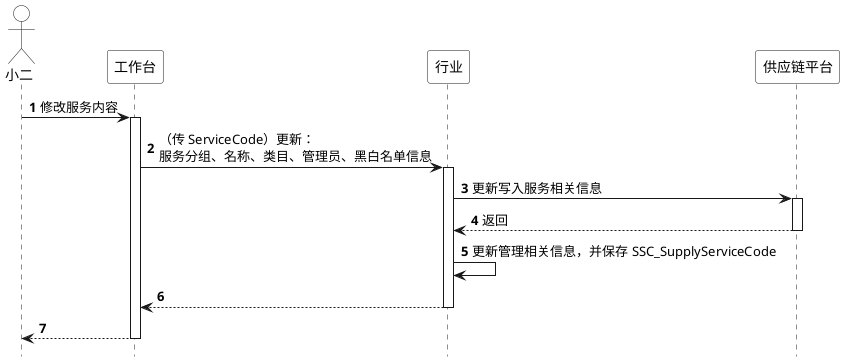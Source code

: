 @startuml
'https://plantuml.com/sequence-diagram

'隐藏脚注
hide footbox

'使用 toy 主题


'编号
autonumber 1

'隐藏孤立的参与者
hide unlinked

'文字对齐，向左对齐
skinparam sequenceMessageAlign left

'箭头粗度
skinparam sequenceArrowThickness 1

' 皮肤
skinparam sequence {
    ParticipantBackgroundColor #white
       ParticipantFontColor black
       ActorBackgroundColor white
       ActorFontColor black
}

actor 小二 as user
participant 工作台 as ws
participant 行业 as industry
participant 供应链平台 as supply

user -> ws : 修改服务内容
activate ws

ws -> industry : （传 ServiceCode）更新：\n服务分组、名称、类目、管理员、黑白名单信息
activate industry

industry -> supply : 更新写入服务相关信息
activate supply
return 返回

industry -> industry : 更新管理相关信息，并保存 SSC_SupplyServiceCode
return

return


@enduml